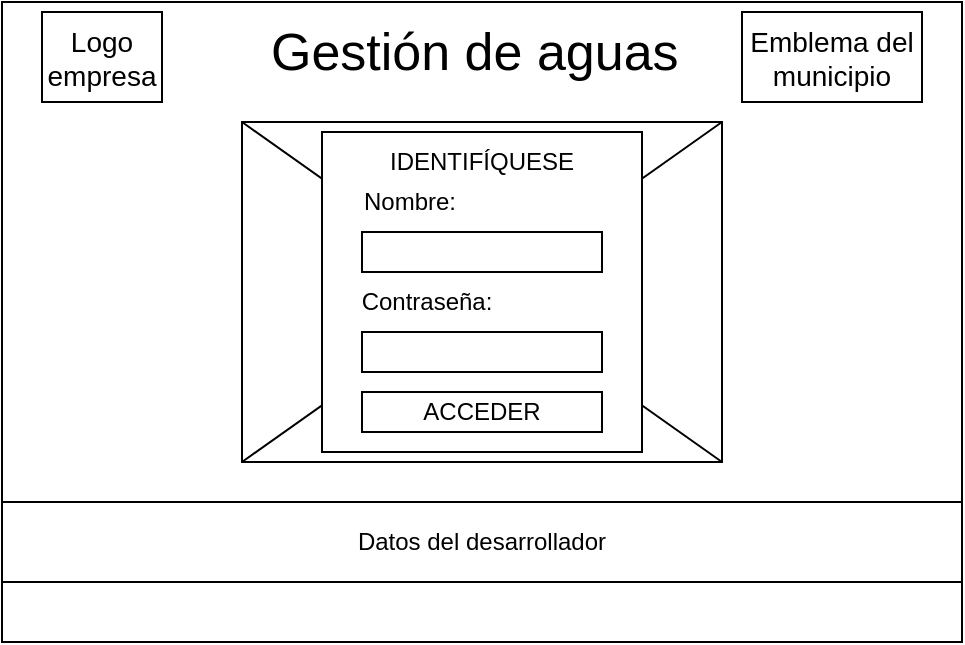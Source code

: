 <mxfile version="20.8.16" type="device"><diagram name="Página-1" id="QMJeihFVOFoNZuXjmqQ7"><mxGraphModel dx="556" dy="322" grid="1" gridSize="10" guides="1" tooltips="1" connect="1" arrows="1" fold="1" page="1" pageScale="1" pageWidth="827" pageHeight="1169" math="0" shadow="0"><root><mxCell id="0"/><mxCell id="1" parent="0"/><mxCell id="-8qV5ioaaNNKJivMugfG-2" value="" style="rounded=0;whiteSpace=wrap;html=1;" parent="1" vertex="1"><mxGeometry x="120" y="400" width="480" height="320" as="geometry"/></mxCell><mxCell id="-8qV5ioaaNNKJivMugfG-3" value="" style="rounded=0;whiteSpace=wrap;html=1;" parent="1" vertex="1"><mxGeometry x="240" y="460" width="240" height="170" as="geometry"/></mxCell><mxCell id="-8qV5ioaaNNKJivMugfG-9" value="Gestión de aguas&amp;nbsp;" style="text;html=1;strokeColor=none;fillColor=none;align=center;verticalAlign=middle;whiteSpace=wrap;rounded=0;fontSize=26;" parent="1" vertex="1"><mxGeometry x="250" y="400" width="220" height="50" as="geometry"/></mxCell><mxCell id="-8qV5ioaaNNKJivMugfG-10" value="Logo&lt;br style=&quot;font-size: 14px;&quot;&gt;empresa" style="rounded=0;whiteSpace=wrap;html=1;fontSize=14;" parent="1" vertex="1"><mxGeometry x="140" y="405" width="60" height="45" as="geometry"/></mxCell><mxCell id="-8qV5ioaaNNKJivMugfG-13" value="Datos del desarrollador" style="rounded=0;whiteSpace=wrap;html=1;fontSize=12;" parent="1" vertex="1"><mxGeometry x="120" y="650" width="480" height="40" as="geometry"/></mxCell><mxCell id="ytZC3XuyxDoieMe7utaz-8" value="" style="endArrow=none;html=1;rounded=0;fontSize=14;exitX=0;exitY=0;exitDx=0;exitDy=0;entryX=1;entryY=1;entryDx=0;entryDy=0;" parent="1" source="-8qV5ioaaNNKJivMugfG-3" target="-8qV5ioaaNNKJivMugfG-3" edge="1"><mxGeometry width="50" height="50" relative="1" as="geometry"><mxPoint x="390" y="460" as="sourcePoint"/><mxPoint x="440" y="410" as="targetPoint"/></mxGeometry></mxCell><mxCell id="ytZC3XuyxDoieMe7utaz-9" value="" style="endArrow=none;html=1;rounded=0;fontSize=14;exitX=0;exitY=1;exitDx=0;exitDy=0;entryX=1;entryY=0;entryDx=0;entryDy=0;" parent="1" source="-8qV5ioaaNNKJivMugfG-3" target="-8qV5ioaaNNKJivMugfG-3" edge="1"><mxGeometry width="50" height="50" relative="1" as="geometry"><mxPoint x="390" y="460" as="sourcePoint"/><mxPoint x="440" y="410" as="targetPoint"/></mxGeometry></mxCell><mxCell id="ytZC3XuyxDoieMe7utaz-4" value="" style="rounded=0;whiteSpace=wrap;html=1;fontSize=14;" parent="1" vertex="1"><mxGeometry x="280" y="465" width="160" height="160" as="geometry"/></mxCell><mxCell id="-8qV5ioaaNNKJivMugfG-7" value="Contraseña:" style="text;html=1;strokeColor=none;fillColor=none;align=center;verticalAlign=middle;whiteSpace=wrap;rounded=0;" parent="1" vertex="1"><mxGeometry x="300" y="535" width="65" height="30" as="geometry"/></mxCell><mxCell id="-8qV5ioaaNNKJivMugfG-4" value="" style="rounded=0;whiteSpace=wrap;html=1;" parent="1" vertex="1"><mxGeometry x="300" y="515" width="120" height="20" as="geometry"/></mxCell><mxCell id="ytZC3XuyxDoieMe7utaz-7" value="IDENTIFÍQUESE" style="text;html=1;strokeColor=none;fillColor=none;align=center;verticalAlign=middle;whiteSpace=wrap;rounded=0;" parent="1" vertex="1"><mxGeometry x="305" y="465" width="110" height="30" as="geometry"/></mxCell><mxCell id="-8qV5ioaaNNKJivMugfG-6" value="Nombre:" style="text;html=1;strokeColor=none;fillColor=none;align=center;verticalAlign=middle;whiteSpace=wrap;rounded=0;" parent="1" vertex="1"><mxGeometry x="294" y="485" width="60" height="30" as="geometry"/></mxCell><mxCell id="-8qV5ioaaNNKJivMugfG-5" value="" style="rounded=0;whiteSpace=wrap;html=1;" parent="1" vertex="1"><mxGeometry x="300" y="565" width="120" height="20" as="geometry"/></mxCell><mxCell id="ytZC3XuyxDoieMe7utaz-6" value="ACCEDER" style="rounded=0;whiteSpace=wrap;html=1;" parent="1" vertex="1"><mxGeometry x="300" y="595" width="120" height="20" as="geometry"/></mxCell><mxCell id="ytZC3XuyxDoieMe7utaz-10" value="Emblema del municipio" style="rounded=0;whiteSpace=wrap;html=1;fontSize=14;" parent="1" vertex="1"><mxGeometry x="490" y="405" width="90" height="45" as="geometry"/></mxCell></root></mxGraphModel></diagram></mxfile>